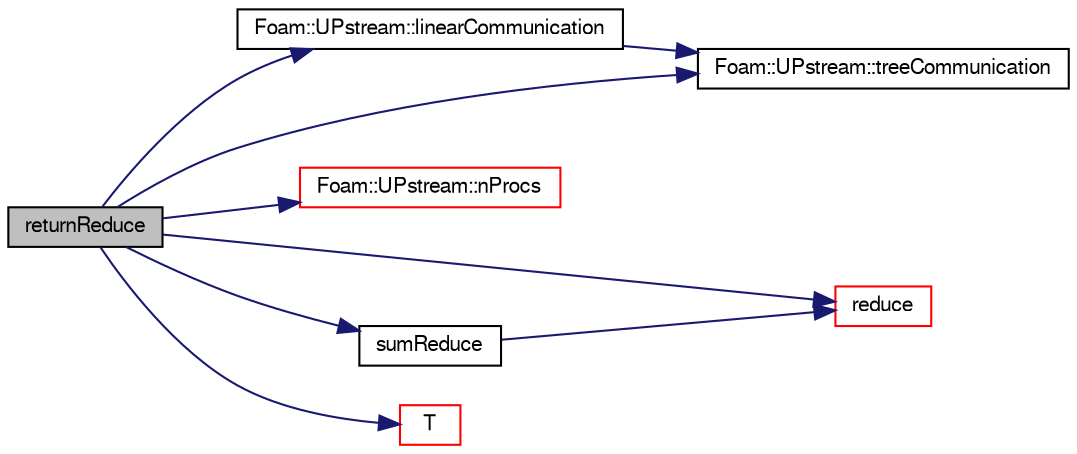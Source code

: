 digraph "returnReduce"
{
  bgcolor="transparent";
  edge [fontname="FreeSans",fontsize="10",labelfontname="FreeSans",labelfontsize="10"];
  node [fontname="FreeSans",fontsize="10",shape=record];
  rankdir="LR";
  Node29622 [label="returnReduce",height=0.2,width=0.4,color="black", fillcolor="grey75", style="filled", fontcolor="black"];
  Node29622 -> Node29623 [color="midnightblue",fontsize="10",style="solid",fontname="FreeSans"];
  Node29623 [label="Foam::UPstream::linearCommunication",height=0.2,width=0.4,color="black",URL="$a26270.html#af7ec282f2581c26d06e2375a17174591",tooltip="Communication schedule for linear all-to-master (proc 0) "];
  Node29623 -> Node29624 [color="midnightblue",fontsize="10",style="solid",fontname="FreeSans"];
  Node29624 [label="Foam::UPstream::treeCommunication",height=0.2,width=0.4,color="black",URL="$a26270.html#afaa38d3b4ac099268cc3081da637d147",tooltip="Communication schedule for tree all-to-master (proc 0) "];
  Node29622 -> Node29625 [color="midnightblue",fontsize="10",style="solid",fontname="FreeSans"];
  Node29625 [label="Foam::UPstream::nProcs",height=0.2,width=0.4,color="red",URL="$a26270.html#aada0e04d8127eda8ee95be0772754a4f",tooltip="Number of processes in parallel run. "];
  Node29622 -> Node29627 [color="midnightblue",fontsize="10",style="solid",fontname="FreeSans"];
  Node29627 [label="reduce",height=0.2,width=0.4,color="red",URL="$a21124.html#a7ffd6af4acc2eb9ba72ee296b5ecda23"];
  Node29622 -> Node29643 [color="midnightblue",fontsize="10",style="solid",fontname="FreeSans"];
  Node29643 [label="sumReduce",height=0.2,width=0.4,color="black",URL="$a21124.html#af8f70664d4fba9af21b38ce1e5c2b97b"];
  Node29643 -> Node29627 [color="midnightblue",fontsize="10",style="solid",fontname="FreeSans"];
  Node29622 -> Node29633 [color="midnightblue",fontsize="10",style="solid",fontname="FreeSans"];
  Node29633 [label="T",height=0.2,width=0.4,color="red",URL="$a21124.html#ae57fda0abb14bb0944947c463c6e09d4"];
  Node29622 -> Node29624 [color="midnightblue",fontsize="10",style="solid",fontname="FreeSans"];
}
